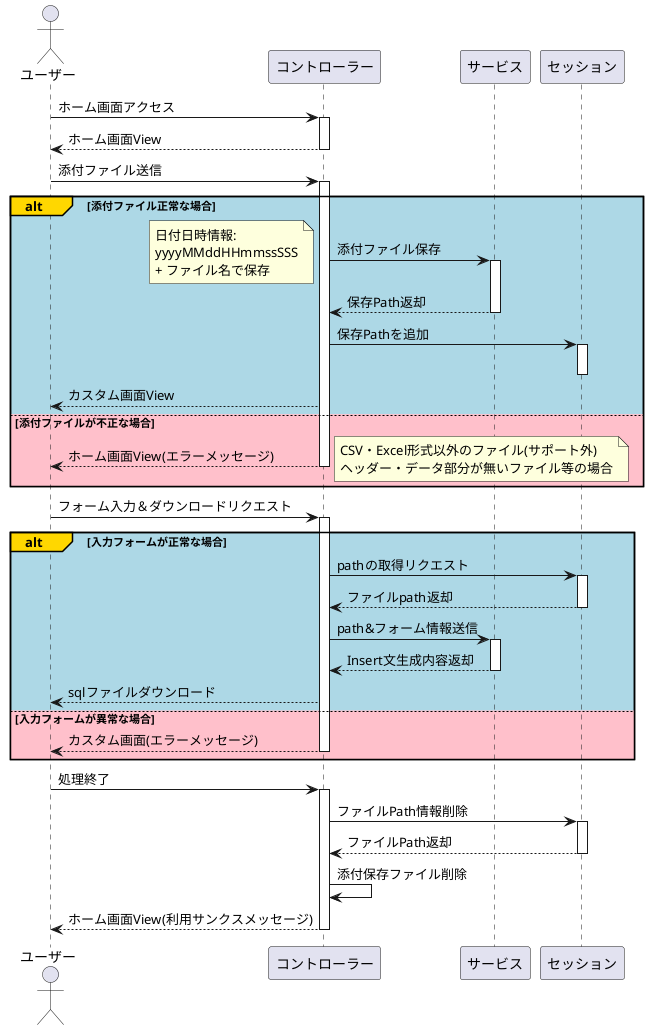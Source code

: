 @startuml
actor ユーザー

ユーザー -> コントローラー : ホーム画面アクセス
activate コントローラー
コントローラー --> ユーザー : ホーム画面View
deactivate コントローラー

ユーザー -> コントローラー : 添付ファイル送信
activate コントローラー
alt#Gold #LightBlue 添付ファイル正常な場合
    コントローラー -> サービス: 添付ファイル保存
    note top
      日付日時情報:
      yyyyMMddHHmmssSSS
      + ファイル名で保存
    end note
    activate サービス
    サービス --> コントローラー: 保存Path返却
    deactivate サービス

    コントローラー -> "セッション": 保存Pathを追加
    activate "セッション"
    deactivate "セッション"
    コントローラー --> ユーザー: カスタム画面View
else #Pink 添付ファイルが不正な場合
    コントローラー --> ユーザー: ホーム画面View(エラーメッセージ)
    note right
      CSV・Excel形式以外のファイル(サポート外)
      ヘッダー・データ部分が無いファイル等の場合
    end note
deactivate コントローラー
end

ユーザー -> コントローラー : フォーム入力＆ダウンロードリクエスト
alt#Gold #LightBlue 入力フォームが正常な場合
    activate コントローラー
    コントローラー -> "セッション": pathの取得リクエスト
    activate "セッション"
    "セッション" --> コントローラー: ファイルpath返却
    deactivate "セッション"
    コントローラー -> サービス: path&フォーム情報送信
    activate サービス
    サービス --> コントローラー: Insert文生成内容返却
    deactivate サービス
    コントローラー --> ユーザー: sqlファイルダウンロード
else #Pink 入力フォームが異常な場合
    コントローラー --> ユーザー: カスタム画面(エラーメッセージ)
    deactivate コントローラー
end

ユーザー -> コントローラー : 処理終了
activate コントローラー
コントローラー -> "セッション": ファイルPath情報削除
activate "セッション"
"セッション" --> コントローラー: ファイルPath返却
deactivate "セッション"
コントローラー -> コントローラー: 添付保存ファイル削除
コントローラー --> ユーザー : ホーム画面View(利用サンクスメッセージ)
deactivate コントローラー
@enduml
